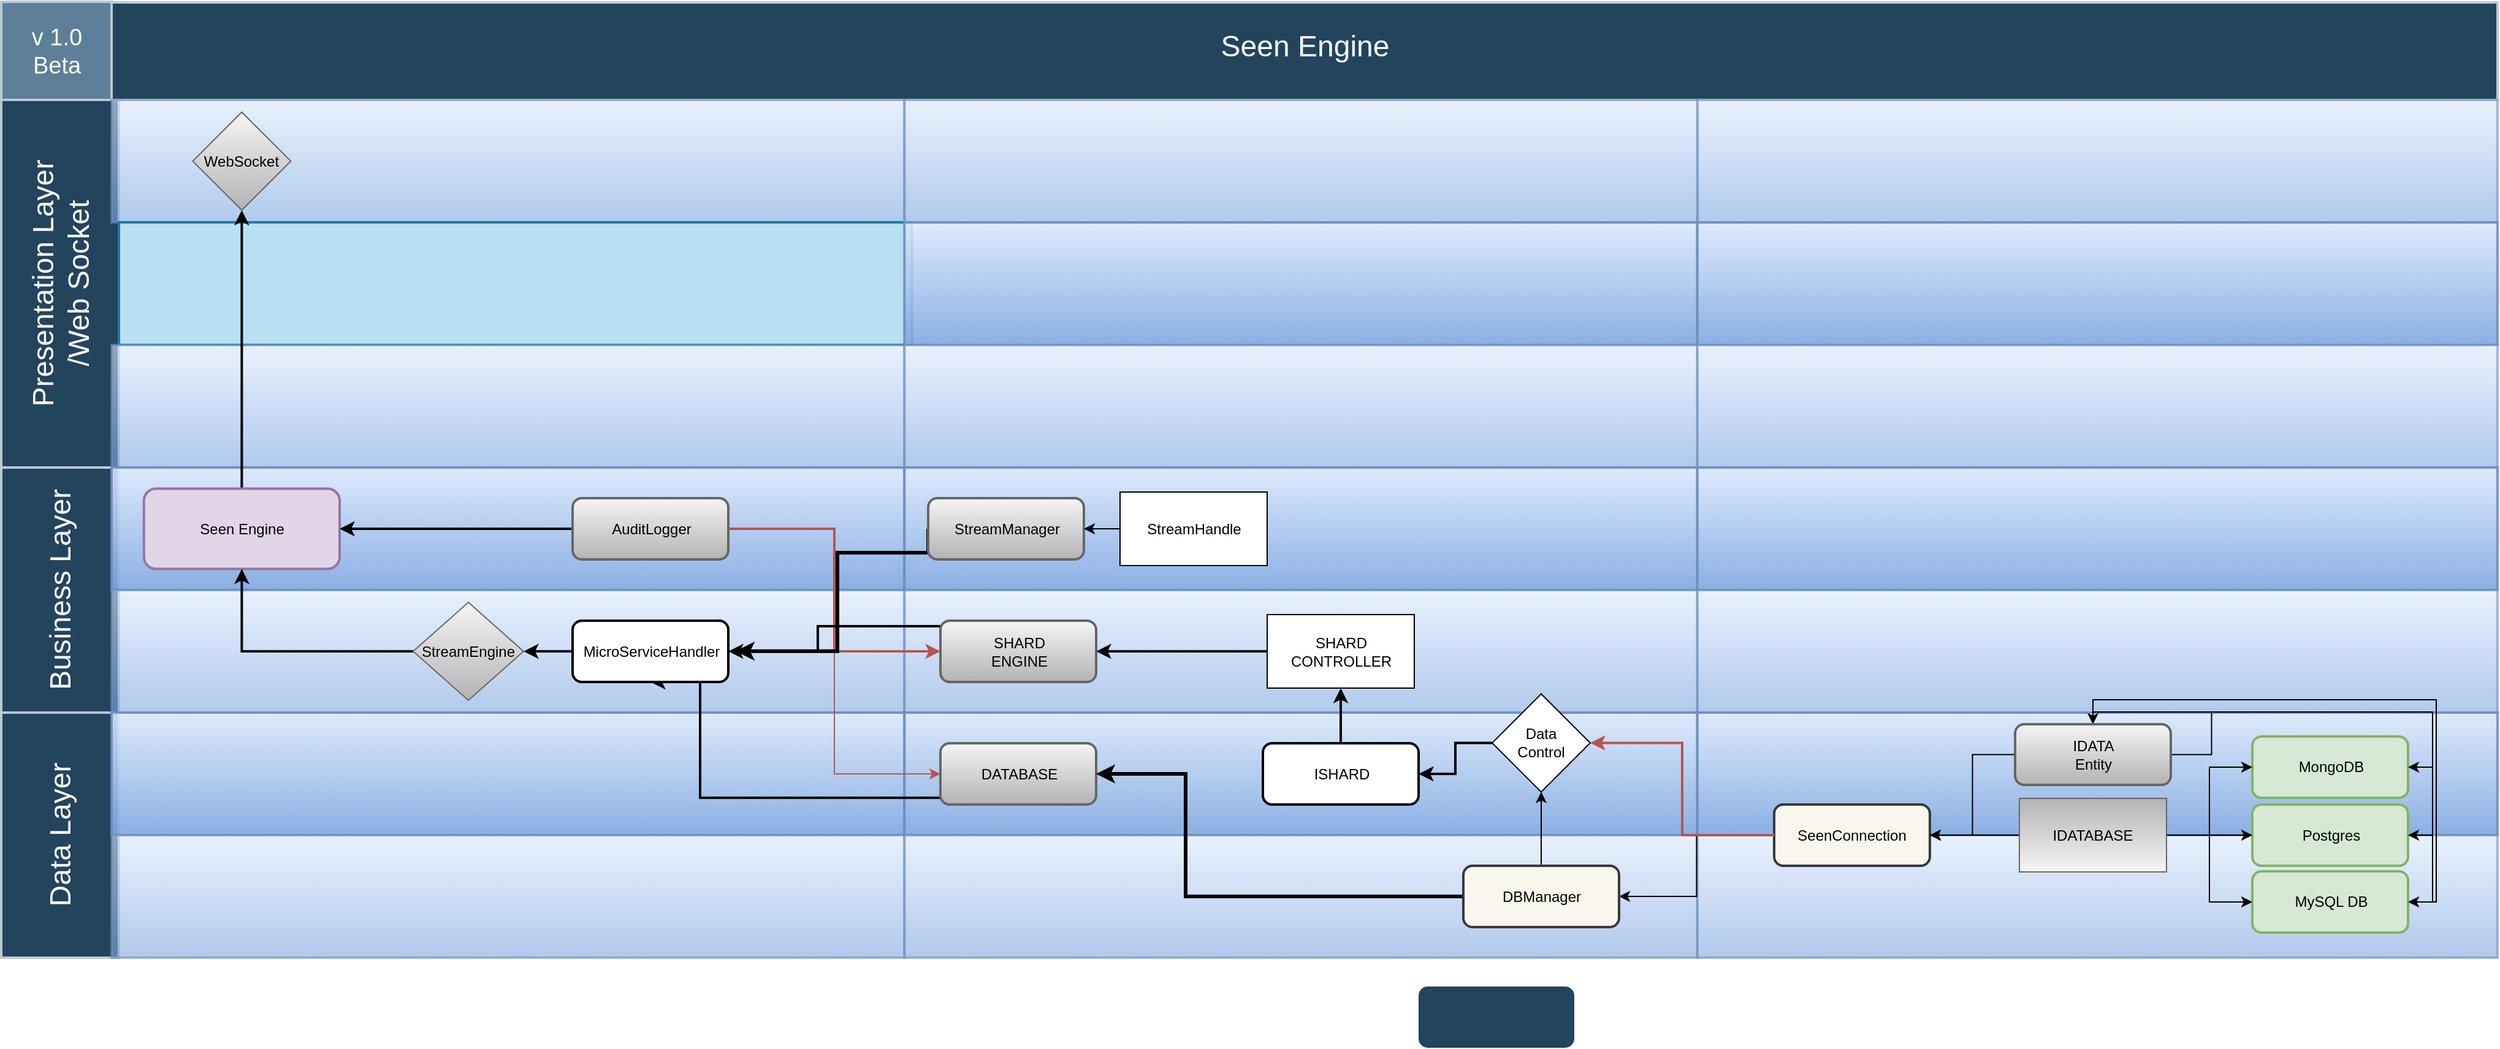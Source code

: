 <mxfile version="22.1.3" type="device">
  <diagram id="6a731a19-8d31-9384-78a2-239565b7b9f0" name="Page-1">
    <mxGraphModel dx="1199" dy="-178" grid="1" gridSize="10" guides="1" tooltips="1" connect="1" arrows="1" fold="1" page="1" pageScale="1" pageWidth="1169" pageHeight="827" background="none" math="0" shadow="0">
      <root>
        <mxCell id="0" />
        <mxCell id="1" parent="0" />
        <mxCell id="56" value="Seen Engine&lt;br&gt;" style="strokeColor=#BAC8D3;fillColor=#23445D;fontSize=24;strokeWidth=2;fontFamily=Helvetica;html=1;fontColor=#FFFFFF;fontStyle=0;spacingBottom=8;spacingRight=0;spacingLeft=83;" parent="1" vertex="1">
          <mxGeometry x="160" y="851" width="2030" height="79.5" as="geometry" />
        </mxCell>
        <mxCell id="57" value="Presentation Layer&lt;br&gt;/Web Socket" style="strokeColor=#BAC8D3;fillColor=#23445D;fontSize=24;strokeWidth=2;horizontal=0;fontFamily=Helvetica;html=1;fontColor=#FFFFFF;fontStyle=0" parent="1" vertex="1">
          <mxGeometry x="154" y="930.5" width="96" height="300" as="geometry" />
        </mxCell>
        <mxCell id="59" value="v 1.0&lt;br&gt;Beta" style="strokeColor=#BAC8D3;fillColor=#5d7f99;fontSize=19;strokeWidth=2;fontFamily=Helvetica;html=1;labelBackgroundColor=none;fontColor=#FFFFFF;" parent="1" vertex="1">
          <mxGeometry x="154" y="850.5" width="90" height="80" as="geometry" />
        </mxCell>
        <mxCell id="64" value="Business Layer" style="strokeColor=#BAC8D3;fillColor=#23445D;fontSize=24;strokeWidth=2;horizontal=0;fontFamily=Helvetica;html=1;fontColor=#FFFFFF;fontStyle=0" parent="1" vertex="1">
          <mxGeometry x="154" y="1230.5" width="96" height="200" as="geometry" />
        </mxCell>
        <mxCell id="67" value="Data Layer" style="strokeColor=#BAC8D3;fillColor=#23445D;fontSize=24;strokeWidth=2;horizontal=0;fontFamily=Helvetica;html=1;fontColor=#FFFFFF;fontStyle=0" parent="1" vertex="1">
          <mxGeometry x="154" y="1430.5" width="96" height="200" as="geometry" />
        </mxCell>
        <mxCell id="68" value="" style="strokeColor=#6c8ebf;fillColor=#dae8fc;fontSize=18;strokeWidth=2;fontFamily=Helvetica;html=1;opacity=60;gradientColor=#7ea6e0;" parent="1" vertex="1">
          <mxGeometry x="244" y="930.5" width="646.667" height="100" as="geometry" />
        </mxCell>
        <mxCell id="69" value="" style="fillColor=#b1ddf0;fontSize=18;strokeWidth=2;fontFamily=Helvetica;html=1;opacity=90;strokeColor=#10739e;" parent="1" vertex="1">
          <mxGeometry x="250" y="1030.4" width="646.667" height="100" as="geometry" />
        </mxCell>
        <mxCell id="70" value="" style="strokeColor=#6c8ebf;fillColor=#dae8fc;fontSize=18;strokeWidth=2;fontFamily=Helvetica;html=1;opacity=60;gradientColor=#7ea6e0;" parent="1" vertex="1">
          <mxGeometry x="244" y="1130.5" width="646.667" height="100" as="geometry" />
        </mxCell>
        <mxCell id="71" value="" style="fillColor=#dae8fc;fontSize=18;strokeWidth=2;fontFamily=Helvetica;html=1;opacity=90;gradientColor=#7ea6e0;strokeColor=#6c8ebf;" parent="1" vertex="1">
          <mxGeometry x="244" y="1230.5" width="646.667" height="100" as="geometry" />
        </mxCell>
        <mxCell id="72" value="" style="strokeColor=#6c8ebf;fillColor=#dae8fc;fontSize=18;strokeWidth=2;fontFamily=Helvetica;html=1;opacity=60;gradientColor=#7ea6e0;" parent="1" vertex="1">
          <mxGeometry x="244" y="1330.5" width="646.667" height="100" as="geometry" />
        </mxCell>
        <mxCell id="73" value="" style="fillColor=#dae8fc;fontSize=18;strokeWidth=2;fontFamily=Helvetica;html=1;opacity=90;gradientColor=#7ea6e0;strokeColor=#6c8ebf;" parent="1" vertex="1">
          <mxGeometry x="244" y="1430.5" width="646.667" height="100" as="geometry" />
        </mxCell>
        <mxCell id="74" value="" style="strokeColor=#6c8ebf;fillColor=#dae8fc;fontSize=18;strokeWidth=2;fontFamily=Helvetica;html=1;opacity=60;gradientColor=#7ea6e0;" parent="1" vertex="1">
          <mxGeometry x="244" y="1530.5" width="646.667" height="100" as="geometry" />
        </mxCell>
        <mxCell id="75" value="" style="strokeColor=#6c8ebf;fillColor=#dae8fc;fontSize=18;strokeWidth=2;fontFamily=Helvetica;html=1;opacity=60;gradientColor=#7ea6e0;" parent="1" vertex="1">
          <mxGeometry x="890.667" y="930.5" width="647" height="100" as="geometry" />
        </mxCell>
        <mxCell id="76" value="" style="fillColor=#dae8fc;fontSize=18;strokeWidth=2;fontFamily=Helvetica;html=1;opacity=90;gradientColor=#7ea6e0;strokeColor=#6c8ebf;" parent="1" vertex="1">
          <mxGeometry x="890.667" y="1030.5" width="646.667" height="100" as="geometry" />
        </mxCell>
        <mxCell id="77" value="" style="strokeColor=#6c8ebf;fillColor=#dae8fc;fontSize=18;strokeWidth=2;fontFamily=Helvetica;html=1;opacity=60;gradientColor=#7ea6e0;" parent="1" vertex="1">
          <mxGeometry x="890.667" y="1130.5" width="646.667" height="100" as="geometry" />
        </mxCell>
        <mxCell id="78" value="" style="fillColor=#dae8fc;fontSize=18;strokeWidth=2;fontFamily=Helvetica;html=1;opacity=90;gradientColor=#7ea6e0;strokeColor=#6c8ebf;" parent="1" vertex="1">
          <mxGeometry x="890.667" y="1230.5" width="646.667" height="100" as="geometry" />
        </mxCell>
        <mxCell id="79" value="" style="strokeColor=#6c8ebf;fillColor=#dae8fc;fontSize=18;strokeWidth=2;fontFamily=Helvetica;html=1;opacity=60;gradientColor=#7ea6e0;" parent="1" vertex="1">
          <mxGeometry x="890.667" y="1330.5" width="646.667" height="100" as="geometry" />
        </mxCell>
        <mxCell id="80" value="" style="fillColor=#dae8fc;fontSize=18;strokeWidth=2;fontFamily=Helvetica;html=1;opacity=90;gradientColor=#7ea6e0;strokeColor=#6c8ebf;" parent="1" vertex="1">
          <mxGeometry x="890.667" y="1430.5" width="646.667" height="100" as="geometry" />
        </mxCell>
        <mxCell id="81" value="" style="strokeColor=#6c8ebf;fillColor=#dae8fc;fontSize=18;strokeWidth=2;fontFamily=Helvetica;html=1;opacity=60;fontStyle=4;gradientColor=#7ea6e0;" parent="1" vertex="1">
          <mxGeometry x="890.667" y="1530.5" width="646.667" height="100" as="geometry" />
        </mxCell>
        <mxCell id="82" value="" style="strokeColor=#6c8ebf;fillColor=#dae8fc;fontSize=18;strokeWidth=2;fontFamily=Helvetica;html=1;opacity=60;gradientColor=#7ea6e0;" parent="1" vertex="1">
          <mxGeometry x="1537.33" y="930.5" width="652.67" height="100" as="geometry" />
        </mxCell>
        <mxCell id="83" value="" style="fillColor=#dae8fc;fontSize=18;strokeWidth=2;fontFamily=Helvetica;html=1;opacity=90;gradientColor=#7ea6e0;strokeColor=#6c8ebf;" parent="1" vertex="1">
          <mxGeometry x="1537.33" y="1030.5" width="652.67" height="100" as="geometry" />
        </mxCell>
        <mxCell id="84" value="" style="strokeColor=#6c8ebf;fillColor=#dae8fc;fontSize=18;strokeWidth=2;fontFamily=Helvetica;html=1;opacity=60;gradientColor=#7ea6e0;" parent="1" vertex="1">
          <mxGeometry x="1537.33" y="1130.5" width="652.67" height="100" as="geometry" />
        </mxCell>
        <mxCell id="85" value="" style="fillColor=#dae8fc;fontSize=18;strokeWidth=2;fontFamily=Helvetica;html=1;opacity=90;gradientColor=#7ea6e0;strokeColor=#6c8ebf;" parent="1" vertex="1">
          <mxGeometry x="1537.33" y="1230.5" width="652.67" height="100" as="geometry" />
        </mxCell>
        <mxCell id="86" value="" style="strokeColor=#6c8ebf;fillColor=#dae8fc;fontSize=18;strokeWidth=2;fontFamily=Helvetica;html=1;opacity=60;gradientColor=#7ea6e0;" parent="1" vertex="1">
          <mxGeometry x="1537.33" y="1330.5" width="652.67" height="100" as="geometry" />
        </mxCell>
        <mxCell id="87" value="" style="fillColor=#dae8fc;fontSize=18;strokeWidth=2;fontFamily=Helvetica;html=1;opacity=90;gradientColor=#7ea6e0;strokeColor=#6c8ebf;" parent="1" vertex="1">
          <mxGeometry x="1537.33" y="1430.5" width="652.67" height="100" as="geometry" />
        </mxCell>
        <mxCell id="88" value="" style="strokeColor=#6c8ebf;fillColor=#dae8fc;fontSize=18;strokeWidth=2;fontFamily=Helvetica;html=1;opacity=60;fontStyle=4;gradientColor=#7ea6e0;" parent="1" vertex="1">
          <mxGeometry x="1537.33" y="1530.5" width="652.67" height="100" as="geometry" />
        </mxCell>
        <mxCell id="Qx-xKCjAaK7sPluYtuYU-154" style="edgeStyle=orthogonalEdgeStyle;rounded=0;orthogonalLoop=1;jettySize=auto;html=1;entryX=0.5;entryY=1;entryDx=0;entryDy=0;strokeWidth=2;" edge="1" parent="1" source="90" target="Qx-xKCjAaK7sPluYtuYU-150">
          <mxGeometry relative="1" as="geometry" />
        </mxCell>
        <mxCell id="90" value="Seen Engine" style="rounded=1;fillColor=#e1d5e7;strokeColor=#9673a6;strokeWidth=2;fontFamily=Helvetica;html=1;" parent="1" vertex="1">
          <mxGeometry x="270.39" y="1247.75" width="159.61" height="65.5" as="geometry" />
        </mxCell>
        <mxCell id="Qx-xKCjAaK7sPluYtuYU-185" style="edgeStyle=orthogonalEdgeStyle;rounded=0;orthogonalLoop=1;jettySize=auto;html=1;entryX=0.5;entryY=1;entryDx=0;entryDy=0;strokeWidth=2;" edge="1" parent="1" source="91" target="93">
          <mxGeometry relative="1" as="geometry">
            <Array as="points">
              <mxPoint x="724" y="1500" />
            </Array>
          </mxGeometry>
        </mxCell>
        <mxCell id="91" value="DATABASE" style="rounded=1;fillColor=#f5f5f5;strokeColor=#666666;strokeWidth=2;fontFamily=Helvetica;html=1;gradientColor=#b3b3b3;" parent="1" vertex="1">
          <mxGeometry x="920.005" y="1455.5" width="127" height="50" as="geometry" />
        </mxCell>
        <mxCell id="Qx-xKCjAaK7sPluYtuYU-155" style="edgeStyle=orthogonalEdgeStyle;rounded=0;orthogonalLoop=1;jettySize=auto;html=1;entryX=1;entryY=0.5;entryDx=0;entryDy=0;strokeWidth=2;" edge="1" parent="1" source="93" target="Qx-xKCjAaK7sPluYtuYU-151">
          <mxGeometry relative="1" as="geometry" />
        </mxCell>
        <mxCell id="93" value="MicroServiceHandler" style="rounded=1;strokeWidth=2;fontFamily=Helvetica;html=1;" parent="1" vertex="1">
          <mxGeometry x="620.005" y="1355.5" width="127" height="50" as="geometry" />
        </mxCell>
        <mxCell id="Qx-xKCjAaK7sPluYtuYU-166" style="edgeStyle=orthogonalEdgeStyle;rounded=0;orthogonalLoop=1;jettySize=auto;html=1;entryX=1;entryY=0.5;entryDx=0;entryDy=0;strokeWidth=2;" edge="1" parent="1" source="97" target="90">
          <mxGeometry relative="1" as="geometry" />
        </mxCell>
        <mxCell id="Qx-xKCjAaK7sPluYtuYU-179" style="edgeStyle=orthogonalEdgeStyle;rounded=0;orthogonalLoop=1;jettySize=auto;html=1;entryX=0;entryY=0.5;entryDx=0;entryDy=0;strokeWidth=2;fillColor=#f8cecc;gradientColor=#ea6b66;strokeColor=#b85450;" edge="1" parent="1" source="97" target="102">
          <mxGeometry relative="1" as="geometry" />
        </mxCell>
        <mxCell id="Qx-xKCjAaK7sPluYtuYU-180" style="edgeStyle=orthogonalEdgeStyle;rounded=0;orthogonalLoop=1;jettySize=auto;html=1;entryX=0;entryY=0.5;entryDx=0;entryDy=0;fillColor=#f8cecc;gradientColor=#ea6b66;strokeColor=#b85450;" edge="1" parent="1" source="97" target="91">
          <mxGeometry relative="1" as="geometry" />
        </mxCell>
        <mxCell id="97" value="AuditLogger" style="rounded=1;fillColor=#f5f5f5;strokeColor=#666666;strokeWidth=2;fontFamily=Helvetica;html=1;gradientColor=#b3b3b3;" parent="1" vertex="1">
          <mxGeometry x="620.005" y="1255.5" width="127" height="50" as="geometry" />
        </mxCell>
        <mxCell id="Qx-xKCjAaK7sPluYtuYU-163" style="edgeStyle=orthogonalEdgeStyle;rounded=0;orthogonalLoop=1;jettySize=auto;html=1;entryX=0.5;entryY=0;entryDx=0;entryDy=0;strokeWidth=3;exitX=0.5;exitY=0;exitDx=0;exitDy=0;" edge="1" parent="1" source="91" target="91">
          <mxGeometry relative="1" as="geometry" />
        </mxCell>
        <mxCell id="Qx-xKCjAaK7sPluYtuYU-174" style="edgeStyle=orthogonalEdgeStyle;rounded=0;orthogonalLoop=1;jettySize=auto;html=1;entryX=1;entryY=0.5;entryDx=0;entryDy=0;strokeWidth=3;" edge="1" parent="1" source="98" target="91">
          <mxGeometry relative="1" as="geometry">
            <Array as="points">
              <mxPoint x="1120" y="1581" />
              <mxPoint x="1120" y="1481" />
            </Array>
          </mxGeometry>
        </mxCell>
        <mxCell id="100" value="MongoDB" style="rounded=1;fillColor=#d5e8d4;strokeColor=#82b366;strokeWidth=2;fontFamily=Helvetica;html=1;" parent="1" vertex="1">
          <mxGeometry x="1990.005" y="1450" width="127" height="50" as="geometry" />
        </mxCell>
        <mxCell id="Qx-xKCjAaK7sPluYtuYU-187" style="edgeStyle=orthogonalEdgeStyle;rounded=0;orthogonalLoop=1;jettySize=auto;html=1;entryX=1;entryY=0.5;entryDx=0;entryDy=0;strokeWidth=2;" edge="1" parent="1" source="102" target="93">
          <mxGeometry relative="1" as="geometry">
            <Array as="points">
              <mxPoint x="820" y="1360" />
              <mxPoint x="820" y="1380" />
            </Array>
          </mxGeometry>
        </mxCell>
        <mxCell id="102" value="SHARD&lt;br&gt;ENGINE" style="rounded=1;fillColor=#f5f5f5;strokeColor=#666666;strokeWidth=2;fontFamily=Helvetica;html=1;gradientColor=#b3b3b3;" parent="1" vertex="1">
          <mxGeometry x="920.009" y="1355.5" width="127" height="50" as="geometry" />
        </mxCell>
        <mxCell id="Qx-xKCjAaK7sPluYtuYU-229" style="edgeStyle=orthogonalEdgeStyle;rounded=0;orthogonalLoop=1;jettySize=auto;html=1;entryX=0.5;entryY=1;entryDx=0;entryDy=0;strokeWidth=2;" edge="1" parent="1" source="103" target="Qx-xKCjAaK7sPluYtuYU-226">
          <mxGeometry relative="1" as="geometry" />
        </mxCell>
        <mxCell id="103" value="ISHARD" style="rounded=1;strokeWidth=2;fontFamily=Helvetica;html=1;" parent="1" vertex="1">
          <mxGeometry x="1183.005" y="1455.5" width="127" height="50" as="geometry" />
        </mxCell>
        <mxCell id="105" value="Postgres" style="rounded=1;fillColor=#d5e8d4;strokeColor=#82b366;strokeWidth=2;fontFamily=Helvetica;html=1;" parent="1" vertex="1">
          <mxGeometry x="1990.001" y="1505.5" width="127" height="50" as="geometry" />
        </mxCell>
        <mxCell id="Qx-xKCjAaK7sPluYtuYU-207" style="edgeStyle=orthogonalEdgeStyle;rounded=0;orthogonalLoop=1;jettySize=auto;html=1;entryX=1;entryY=0.5;entryDx=0;entryDy=0;" edge="1" parent="1" source="108" target="98">
          <mxGeometry relative="1" as="geometry" />
        </mxCell>
        <mxCell id="108" value="SeenConnection" style="rounded=1;strokeWidth=2;fontFamily=Helvetica;html=1;fillColor=#f9f7ed;strokeColor=#36393d;" parent="1" vertex="1">
          <mxGeometry x="1599.998" y="1505.5" width="127" height="50" as="geometry" />
        </mxCell>
        <mxCell id="110" value="" style="rounded=1;fillColor=#23445D;strokeColor=none;strokeWidth=2;gradientColor=none;fontFamily=Helvetica;html=1;" parent="1" vertex="1">
          <mxGeometry x="1310.002" y="1654" width="127" height="50" as="geometry" />
        </mxCell>
        <mxCell id="Qx-xKCjAaK7sPluYtuYU-224" style="edgeStyle=orthogonalEdgeStyle;rounded=0;orthogonalLoop=1;jettySize=auto;html=1;entryX=0.5;entryY=0;entryDx=0;entryDy=0;" edge="1" parent="1" source="111" target="101">
          <mxGeometry relative="1" as="geometry">
            <Array as="points">
              <mxPoint x="2140" y="1585" />
              <mxPoint x="2140" y="1420" />
              <mxPoint x="1860" y="1420" />
            </Array>
          </mxGeometry>
        </mxCell>
        <mxCell id="111" value="MySQL DB" style="rounded=1;fillColor=#d5e8d4;strokeColor=#82b366;strokeWidth=2;fontFamily=Helvetica;html=1;" parent="1" vertex="1">
          <mxGeometry x="1990.002" y="1560" width="127" height="50" as="geometry" />
        </mxCell>
        <mxCell id="Qx-xKCjAaK7sPluYtuYU-150" value="WebSocket" style="rhombus;whiteSpace=wrap;html=1;fillColor=#f5f5f5;strokeColor=#666666;gradientColor=#b3b3b3;" vertex="1" parent="1">
          <mxGeometry x="310.19" y="940.5" width="80" height="80" as="geometry" />
        </mxCell>
        <mxCell id="Qx-xKCjAaK7sPluYtuYU-152" style="edgeStyle=orthogonalEdgeStyle;rounded=0;orthogonalLoop=1;jettySize=auto;html=1;entryX=0.5;entryY=1;entryDx=0;entryDy=0;strokeWidth=2;" edge="1" parent="1" source="Qx-xKCjAaK7sPluYtuYU-151" target="90">
          <mxGeometry relative="1" as="geometry" />
        </mxCell>
        <mxCell id="Qx-xKCjAaK7sPluYtuYU-151" value="StreamEngine" style="rhombus;whiteSpace=wrap;html=1;fillColor=#f5f5f5;gradientColor=#b3b3b3;strokeColor=#666666;" vertex="1" parent="1">
          <mxGeometry x="490" y="1340.5" width="90" height="80" as="geometry" />
        </mxCell>
        <mxCell id="Qx-xKCjAaK7sPluYtuYU-208" style="edgeStyle=orthogonalEdgeStyle;rounded=0;orthogonalLoop=1;jettySize=auto;html=1;entryX=0.5;entryY=1;entryDx=0;entryDy=0;" edge="1" parent="1" source="98" target="Qx-xKCjAaK7sPluYtuYU-190">
          <mxGeometry relative="1" as="geometry" />
        </mxCell>
        <mxCell id="98" value="DBManager" style="rounded=1;fillColor=#f9f7ed;strokeColor=#36393d;strokeWidth=2;fontFamily=Helvetica;html=1;" parent="1" vertex="1">
          <mxGeometry x="1346.501" y="1555.5" width="127" height="50" as="geometry" />
        </mxCell>
        <mxCell id="Qx-xKCjAaK7sPluYtuYU-183" style="edgeStyle=orthogonalEdgeStyle;rounded=0;orthogonalLoop=1;jettySize=auto;html=1;entryX=1;entryY=0.5;entryDx=0;entryDy=0;strokeWidth=3;exitX=0;exitY=0.5;exitDx=0;exitDy=0;" edge="1" parent="1" source="Qx-xKCjAaK7sPluYtuYU-182">
          <mxGeometry relative="1" as="geometry">
            <mxPoint x="926.012" y="980.5" as="sourcePoint" />
            <mxPoint x="753.005" y="1380.4" as="targetPoint" />
            <Array as="points">
              <mxPoint x="910" y="1300" />
              <mxPoint x="836" y="1300" />
              <mxPoint x="836" y="1380" />
            </Array>
          </mxGeometry>
        </mxCell>
        <mxCell id="Qx-xKCjAaK7sPluYtuYU-182" value="StreamManager" style="rounded=1;fillColor=#f5f5f5;strokeColor=#666666;strokeWidth=2;gradientColor=#b3b3b3;fontFamily=Helvetica;html=1;" vertex="1" parent="1">
          <mxGeometry x="910.002" y="1255.5" width="127" height="50" as="geometry" />
        </mxCell>
        <mxCell id="Qx-xKCjAaK7sPluYtuYU-191" value="" style="edgeStyle=orthogonalEdgeStyle;rounded=0;orthogonalLoop=1;jettySize=auto;html=1;entryX=1;entryY=0.5;entryDx=0;entryDy=0;strokeWidth=2;fillColor=#f8cecc;gradientColor=#ea6b66;strokeColor=#b85450;" edge="1" parent="1" source="108" target="Qx-xKCjAaK7sPluYtuYU-190">
          <mxGeometry relative="1" as="geometry">
            <mxPoint x="1600" y="1531" as="sourcePoint" />
            <mxPoint x="1310" y="1581" as="targetPoint" />
          </mxGeometry>
        </mxCell>
        <mxCell id="Qx-xKCjAaK7sPluYtuYU-200" style="edgeStyle=orthogonalEdgeStyle;rounded=0;orthogonalLoop=1;jettySize=auto;html=1;entryX=1;entryY=0.5;entryDx=0;entryDy=0;strokeWidth=2;" edge="1" parent="1" source="Qx-xKCjAaK7sPluYtuYU-190" target="103">
          <mxGeometry relative="1" as="geometry" />
        </mxCell>
        <mxCell id="Qx-xKCjAaK7sPluYtuYU-190" value="Data &lt;br&gt;Control" style="rhombus;whiteSpace=wrap;html=1;" vertex="1" parent="1">
          <mxGeometry x="1370" y="1415.25" width="80" height="80" as="geometry" />
        </mxCell>
        <mxCell id="Qx-xKCjAaK7sPluYtuYU-219" style="edgeStyle=orthogonalEdgeStyle;rounded=0;orthogonalLoop=1;jettySize=auto;html=1;entryX=1;entryY=0.5;entryDx=0;entryDy=0;" edge="1" parent="1" source="101" target="100">
          <mxGeometry relative="1" as="geometry" />
        </mxCell>
        <mxCell id="Qx-xKCjAaK7sPluYtuYU-220" style="edgeStyle=orthogonalEdgeStyle;rounded=0;orthogonalLoop=1;jettySize=auto;html=1;entryX=1;entryY=0.5;entryDx=0;entryDy=0;" edge="1" parent="1" source="101" target="105">
          <mxGeometry relative="1" as="geometry">
            <Array as="points">
              <mxPoint x="1860" y="1430" />
              <mxPoint x="2137" y="1430" />
              <mxPoint x="2137" y="1531" />
            </Array>
          </mxGeometry>
        </mxCell>
        <mxCell id="Qx-xKCjAaK7sPluYtuYU-221" style="edgeStyle=orthogonalEdgeStyle;rounded=0;orthogonalLoop=1;jettySize=auto;html=1;entryX=1;entryY=0.5;entryDx=0;entryDy=0;" edge="1" parent="1" source="101" target="111">
          <mxGeometry relative="1" as="geometry">
            <Array as="points">
              <mxPoint x="1860" y="1430" />
              <mxPoint x="2137" y="1430" />
              <mxPoint x="2137" y="1585" />
            </Array>
          </mxGeometry>
        </mxCell>
        <mxCell id="Qx-xKCjAaK7sPluYtuYU-225" style="edgeStyle=orthogonalEdgeStyle;rounded=0;orthogonalLoop=1;jettySize=auto;html=1;entryX=1;entryY=0.5;entryDx=0;entryDy=0;" edge="1" parent="1" source="101" target="108">
          <mxGeometry relative="1" as="geometry" />
        </mxCell>
        <mxCell id="101" value="IDATA&lt;br&gt;Entity" style="rounded=1;fillColor=#f5f5f5;strokeColor=#666666;strokeWidth=2;fontFamily=Helvetica;html=1;gradientColor=#b3b3b3;" parent="1" vertex="1">
          <mxGeometry x="1796.5" y="1440" width="127" height="49.5" as="geometry" />
        </mxCell>
        <mxCell id="Qx-xKCjAaK7sPluYtuYU-210" style="edgeStyle=orthogonalEdgeStyle;rounded=0;orthogonalLoop=1;jettySize=auto;html=1;entryX=1;entryY=0.5;entryDx=0;entryDy=0;" edge="1" parent="1" source="Qx-xKCjAaK7sPluYtuYU-209" target="Qx-xKCjAaK7sPluYtuYU-182">
          <mxGeometry relative="1" as="geometry" />
        </mxCell>
        <mxCell id="Qx-xKCjAaK7sPluYtuYU-209" value="StreamHandle" style="rounded=0;whiteSpace=wrap;html=1;" vertex="1" parent="1">
          <mxGeometry x="1066.5" y="1250.5" width="120" height="60" as="geometry" />
        </mxCell>
        <mxCell id="Qx-xKCjAaK7sPluYtuYU-215" style="edgeStyle=orthogonalEdgeStyle;rounded=0;orthogonalLoop=1;jettySize=auto;html=1;entryX=0;entryY=0.5;entryDx=0;entryDy=0;" edge="1" parent="1" source="Qx-xKCjAaK7sPluYtuYU-211" target="105">
          <mxGeometry relative="1" as="geometry" />
        </mxCell>
        <mxCell id="Qx-xKCjAaK7sPluYtuYU-216" style="edgeStyle=orthogonalEdgeStyle;rounded=0;orthogonalLoop=1;jettySize=auto;html=1;entryX=0;entryY=0.5;entryDx=0;entryDy=0;" edge="1" parent="1" source="Qx-xKCjAaK7sPluYtuYU-211" target="100">
          <mxGeometry relative="1" as="geometry" />
        </mxCell>
        <mxCell id="Qx-xKCjAaK7sPluYtuYU-217" style="edgeStyle=orthogonalEdgeStyle;rounded=0;orthogonalLoop=1;jettySize=auto;html=1;entryX=0;entryY=0.5;entryDx=0;entryDy=0;" edge="1" parent="1" source="Qx-xKCjAaK7sPluYtuYU-211" target="111">
          <mxGeometry relative="1" as="geometry" />
        </mxCell>
        <mxCell id="Qx-xKCjAaK7sPluYtuYU-218" style="edgeStyle=orthogonalEdgeStyle;rounded=0;orthogonalLoop=1;jettySize=auto;html=1;entryX=1;entryY=0.5;entryDx=0;entryDy=0;" edge="1" parent="1" source="Qx-xKCjAaK7sPluYtuYU-211" target="108">
          <mxGeometry relative="1" as="geometry" />
        </mxCell>
        <mxCell id="Qx-xKCjAaK7sPluYtuYU-211" value="IDATABASE" style="rounded=0;whiteSpace=wrap;html=1;fillColor=#f5f5f5;gradientColor=#b3b3b3;strokeColor=#666666;direction=west;" vertex="1" parent="1">
          <mxGeometry x="1800" y="1500.5" width="120" height="60" as="geometry" />
        </mxCell>
        <mxCell id="Qx-xKCjAaK7sPluYtuYU-230" style="edgeStyle=orthogonalEdgeStyle;rounded=0;orthogonalLoop=1;jettySize=auto;html=1;entryX=1;entryY=0.5;entryDx=0;entryDy=0;strokeWidth=2;" edge="1" parent="1" source="Qx-xKCjAaK7sPluYtuYU-226" target="102">
          <mxGeometry relative="1" as="geometry" />
        </mxCell>
        <mxCell id="Qx-xKCjAaK7sPluYtuYU-226" value="SHARD&lt;br&gt;CONTROLLER" style="rounded=0;whiteSpace=wrap;html=1;" vertex="1" parent="1">
          <mxGeometry x="1186.5" y="1350.5" width="120" height="60" as="geometry" />
        </mxCell>
      </root>
    </mxGraphModel>
  </diagram>
</mxfile>
